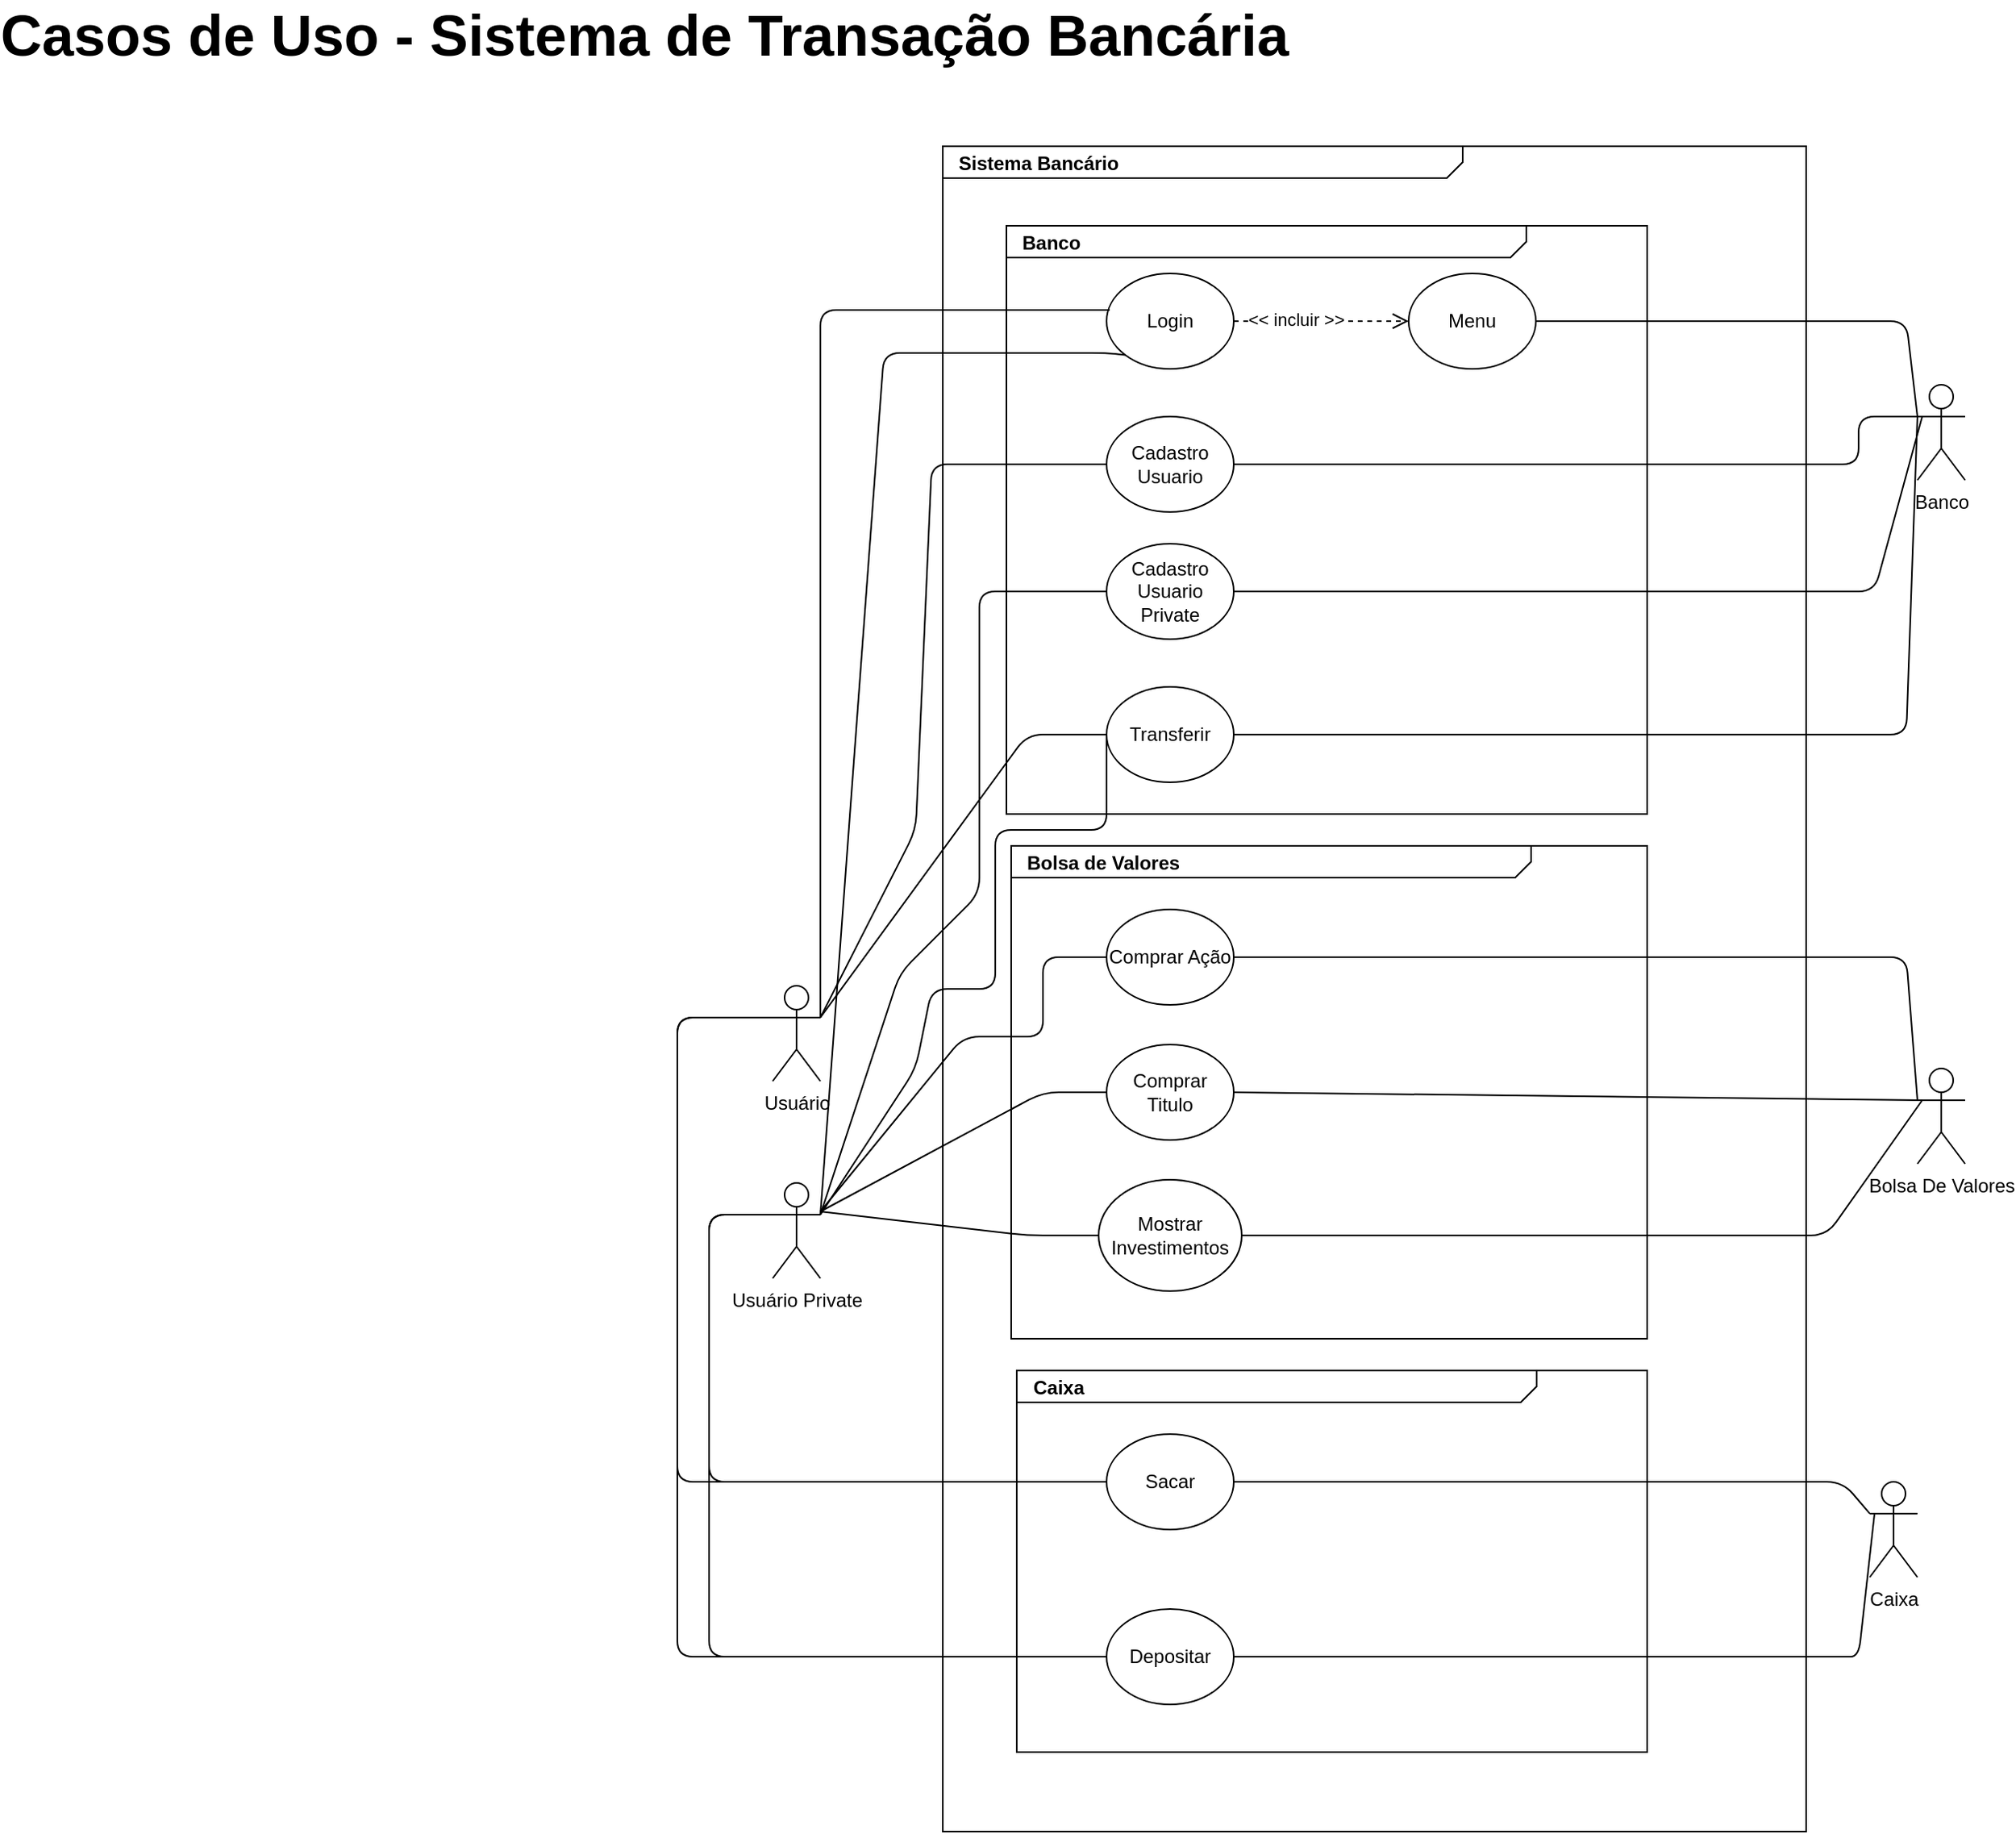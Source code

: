 <mxfile version="15.3.1" type="github">
  <diagram name="Page-1" id="929967ad-93f9-6ef4-fab6-5d389245f69c">
    <mxGraphModel dx="3075" dy="1023" grid="1" gridSize="10" guides="1" tooltips="1" connect="1" arrows="1" fold="1" page="1" pageScale="1.5" pageWidth="1169" pageHeight="827" background="none" math="0" shadow="0">
      <root>
        <mxCell id="0" style=";html=1;" />
        <mxCell id="1" style=";html=1;" parent="0" />
        <mxCell id="1672d66443f91eb5-1" value="&lt;p style=&quot;margin: 0px ; margin-top: 4px ; margin-left: 10px ; text-align: left&quot;&gt;&lt;b&gt;Sistema Bancário&lt;/b&gt;&lt;/p&gt;" style="html=1;strokeWidth=1;shape=mxgraph.sysml.package;html=1;overflow=fill;whiteSpace=wrap;fillColor=none;gradientColor=none;fontSize=12;align=center;labelX=327.64;" parent="1" vertex="1">
          <mxGeometry x="654" y="130" width="543" height="1060" as="geometry" />
        </mxCell>
        <mxCell id="1672d66443f91eb5-23" value="&lt;font style=&quot;font-size: 36px&quot;&gt;Casos de Uso - Sistema de Transação Bancária&lt;/font&gt;" style="text;strokeColor=none;fillColor=none;html=1;fontSize=24;fontStyle=1;verticalAlign=middle;align=center;" parent="1" vertex="1">
          <mxGeometry x="200" y="40" width="532" height="40" as="geometry" />
        </mxCell>
        <mxCell id="2hmCOtUNq05NUL4aMcLN-1" value="Usuário" style="shape=umlActor;verticalLabelPosition=bottom;verticalAlign=top;html=1;outlineConnect=0;" parent="1" vertex="1">
          <mxGeometry x="547" y="658" width="30" height="60" as="geometry" />
        </mxCell>
        <mxCell id="2hmCOtUNq05NUL4aMcLN-5" value="Usuário Private" style="shape=umlActor;verticalLabelPosition=bottom;verticalAlign=top;html=1;outlineConnect=0;" parent="1" vertex="1">
          <mxGeometry x="547" y="782" width="30" height="60" as="geometry" />
        </mxCell>
        <mxCell id="2hmCOtUNq05NUL4aMcLN-6" value="&lt;p style=&quot;margin: 0px ; margin-top: 4px ; margin-left: 10px ; text-align: left&quot;&gt;&lt;b&gt;Banco&lt;/b&gt;&lt;/p&gt;" style="html=1;strokeWidth=1;shape=mxgraph.sysml.package;html=1;overflow=fill;whiteSpace=wrap;fillColor=none;gradientColor=none;fontSize=12;align=center;labelX=327.64;" parent="1" vertex="1">
          <mxGeometry x="694" y="180" width="403" height="370" as="geometry" />
        </mxCell>
        <mxCell id="2hmCOtUNq05NUL4aMcLN-8" value="Banco" style="shape=umlActor;verticalLabelPosition=bottom;verticalAlign=top;html=1;outlineConnect=0;" parent="1" vertex="1">
          <mxGeometry x="1267" y="280" width="30" height="60" as="geometry" />
        </mxCell>
        <mxCell id="SdlN5ib0rhFDfH28gzih-3" value="&lt;p style=&quot;margin: 0px ; margin-top: 4px ; margin-left: 10px ; text-align: left&quot;&gt;&lt;b&gt;Bolsa de Valores&lt;/b&gt;&lt;/p&gt;" style="html=1;strokeWidth=1;shape=mxgraph.sysml.package;html=1;overflow=fill;whiteSpace=wrap;fillColor=none;gradientColor=none;fontSize=12;align=center;labelX=327.64;" vertex="1" parent="1">
          <mxGeometry x="697" y="570" width="400" height="310" as="geometry" />
        </mxCell>
        <mxCell id="SdlN5ib0rhFDfH28gzih-4" value="&lt;p style=&quot;margin: 0px ; margin-top: 4px ; margin-left: 10px ; text-align: left&quot;&gt;&lt;b&gt;Caixa&lt;/b&gt;&lt;/p&gt;" style="html=1;strokeWidth=1;shape=mxgraph.sysml.package;html=1;overflow=fill;whiteSpace=wrap;fillColor=none;gradientColor=none;fontSize=12;align=center;labelX=327.64;" vertex="1" parent="1">
          <mxGeometry x="700.5" y="900" width="396.5" height="240" as="geometry" />
        </mxCell>
        <mxCell id="SdlN5ib0rhFDfH28gzih-10" value="Bolsa De Valores" style="shape=umlActor;verticalLabelPosition=bottom;verticalAlign=top;html=1;outlineConnect=0;" vertex="1" parent="1">
          <mxGeometry x="1267" y="710" width="30" height="60" as="geometry" />
        </mxCell>
        <mxCell id="SdlN5ib0rhFDfH28gzih-14" value="Caixa" style="shape=umlActor;verticalLabelPosition=bottom;verticalAlign=top;html=1;outlineConnect=0;" vertex="1" parent="1">
          <mxGeometry x="1237" y="970" width="30" height="60" as="geometry" />
        </mxCell>
        <mxCell id="SdlN5ib0rhFDfH28gzih-15" value="Login" style="ellipse;whiteSpace=wrap;html=1;" vertex="1" parent="1">
          <mxGeometry x="757" y="210" width="80" height="60" as="geometry" />
        </mxCell>
        <mxCell id="SdlN5ib0rhFDfH28gzih-19" value="Menu" style="ellipse;whiteSpace=wrap;html=1;" vertex="1" parent="1">
          <mxGeometry x="947" y="210" width="80" height="60" as="geometry" />
        </mxCell>
        <mxCell id="SdlN5ib0rhFDfH28gzih-20" value="" style="endArrow=none;html=1;exitX=1;exitY=0.333;exitDx=0;exitDy=0;exitPerimeter=0;entryX=0.025;entryY=0.383;entryDx=0;entryDy=0;entryPerimeter=0;" edge="1" parent="1" source="2hmCOtUNq05NUL4aMcLN-1" target="SdlN5ib0rhFDfH28gzih-15">
          <mxGeometry width="50" height="50" relative="1" as="geometry">
            <mxPoint x="1317" y="660" as="sourcePoint" />
            <mxPoint x="1367" y="610" as="targetPoint" />
            <Array as="points">
              <mxPoint x="577" y="233" />
            </Array>
          </mxGeometry>
        </mxCell>
        <mxCell id="SdlN5ib0rhFDfH28gzih-21" value="" style="endArrow=none;html=1;exitX=1;exitY=0.333;exitDx=0;exitDy=0;exitPerimeter=0;entryX=0;entryY=1;entryDx=0;entryDy=0;" edge="1" parent="1" source="2hmCOtUNq05NUL4aMcLN-5" target="SdlN5ib0rhFDfH28gzih-15">
          <mxGeometry width="50" height="50" relative="1" as="geometry">
            <mxPoint x="1317" y="600" as="sourcePoint" />
            <mxPoint x="1367" y="550" as="targetPoint" />
            <Array as="points">
              <mxPoint x="617" y="260" />
              <mxPoint x="687" y="260" />
              <mxPoint x="757" y="260" />
            </Array>
          </mxGeometry>
        </mxCell>
        <mxCell id="SdlN5ib0rhFDfH28gzih-22" value="" style="html=1;verticalAlign=bottom;endArrow=open;dashed=1;endSize=8;exitX=1;exitY=0.5;exitDx=0;exitDy=0;entryX=0;entryY=0.5;entryDx=0;entryDy=0;" edge="1" parent="1" source="SdlN5ib0rhFDfH28gzih-15" target="SdlN5ib0rhFDfH28gzih-19">
          <mxGeometry relative="1" as="geometry">
            <mxPoint x="977" y="280" as="sourcePoint" />
            <mxPoint x="897" y="280" as="targetPoint" />
          </mxGeometry>
        </mxCell>
        <mxCell id="SdlN5ib0rhFDfH28gzih-23" value="&amp;lt;&amp;lt; incluir &amp;gt;&amp;gt;" style="edgeLabel;html=1;align=center;verticalAlign=middle;resizable=0;points=[];" vertex="1" connectable="0" parent="SdlN5ib0rhFDfH28gzih-22">
          <mxGeometry x="-0.3" y="1" relative="1" as="geometry">
            <mxPoint as="offset" />
          </mxGeometry>
        </mxCell>
        <mxCell id="SdlN5ib0rhFDfH28gzih-25" value="Cadastro Usuario" style="ellipse;whiteSpace=wrap;html=1;" vertex="1" parent="1">
          <mxGeometry x="757" y="300" width="80" height="60" as="geometry" />
        </mxCell>
        <mxCell id="SdlN5ib0rhFDfH28gzih-26" value="Cadastro Usuario&lt;br&gt;Private" style="ellipse;whiteSpace=wrap;html=1;" vertex="1" parent="1">
          <mxGeometry x="757" y="380" width="80" height="60" as="geometry" />
        </mxCell>
        <mxCell id="SdlN5ib0rhFDfH28gzih-28" value="" style="endArrow=none;html=1;exitX=1;exitY=0.333;exitDx=0;exitDy=0;exitPerimeter=0;entryX=0;entryY=0.5;entryDx=0;entryDy=0;" edge="1" parent="1" source="2hmCOtUNq05NUL4aMcLN-1" target="SdlN5ib0rhFDfH28gzih-25">
          <mxGeometry width="50" height="50" relative="1" as="geometry">
            <mxPoint x="1407" y="460" as="sourcePoint" />
            <mxPoint x="1457" y="410" as="targetPoint" />
            <Array as="points">
              <mxPoint x="637" y="560" />
              <mxPoint x="647" y="330" />
            </Array>
          </mxGeometry>
        </mxCell>
        <mxCell id="SdlN5ib0rhFDfH28gzih-29" value="" style="endArrow=none;html=1;exitX=1;exitY=0.333;exitDx=0;exitDy=0;exitPerimeter=0;entryX=0;entryY=0.5;entryDx=0;entryDy=0;" edge="1" parent="1" source="2hmCOtUNq05NUL4aMcLN-5" target="SdlN5ib0rhFDfH28gzih-26">
          <mxGeometry width="50" height="50" relative="1" as="geometry">
            <mxPoint x="1407" y="480" as="sourcePoint" />
            <mxPoint x="1457" y="430" as="targetPoint" />
            <Array as="points">
              <mxPoint x="627" y="650" />
              <mxPoint x="677" y="600" />
              <mxPoint x="677" y="410" />
            </Array>
          </mxGeometry>
        </mxCell>
        <mxCell id="SdlN5ib0rhFDfH28gzih-31" value="Transferir" style="ellipse;whiteSpace=wrap;html=1;" vertex="1" parent="1">
          <mxGeometry x="757" y="470" width="80" height="60" as="geometry" />
        </mxCell>
        <mxCell id="SdlN5ib0rhFDfH28gzih-32" value="" style="endArrow=none;html=1;exitX=1;exitY=0.333;exitDx=0;exitDy=0;exitPerimeter=0;entryX=0;entryY=0.5;entryDx=0;entryDy=0;" edge="1" parent="1" source="2hmCOtUNq05NUL4aMcLN-1" target="SdlN5ib0rhFDfH28gzih-31">
          <mxGeometry width="50" height="50" relative="1" as="geometry">
            <mxPoint x="1407" y="600" as="sourcePoint" />
            <mxPoint x="1457" y="550" as="targetPoint" />
            <Array as="points">
              <mxPoint x="707" y="500" />
            </Array>
          </mxGeometry>
        </mxCell>
        <mxCell id="SdlN5ib0rhFDfH28gzih-33" value="" style="endArrow=none;html=1;exitX=1;exitY=0.333;exitDx=0;exitDy=0;exitPerimeter=0;" edge="1" parent="1" source="2hmCOtUNq05NUL4aMcLN-5">
          <mxGeometry width="50" height="50" relative="1" as="geometry">
            <mxPoint x="597" y="640" as="sourcePoint" />
            <mxPoint x="757" y="500" as="targetPoint" />
            <Array as="points">
              <mxPoint x="637" y="710" />
              <mxPoint x="647" y="660" />
              <mxPoint x="687" y="660" />
              <mxPoint x="687" y="560" />
              <mxPoint x="757" y="560" />
            </Array>
          </mxGeometry>
        </mxCell>
        <mxCell id="SdlN5ib0rhFDfH28gzih-35" value="Comprar Ação" style="ellipse;whiteSpace=wrap;html=1;" vertex="1" parent="1">
          <mxGeometry x="757" y="610" width="80" height="60" as="geometry" />
        </mxCell>
        <mxCell id="SdlN5ib0rhFDfH28gzih-36" value="Comprar Titulo" style="ellipse;whiteSpace=wrap;html=1;" vertex="1" parent="1">
          <mxGeometry x="757" y="695" width="80" height="60" as="geometry" />
        </mxCell>
        <mxCell id="SdlN5ib0rhFDfH28gzih-37" value="Mostrar Investimentos" style="ellipse;whiteSpace=wrap;html=1;" vertex="1" parent="1">
          <mxGeometry x="752" y="780" width="90" height="70" as="geometry" />
        </mxCell>
        <mxCell id="SdlN5ib0rhFDfH28gzih-38" value="Sacar" style="ellipse;whiteSpace=wrap;html=1;" vertex="1" parent="1">
          <mxGeometry x="757" y="940" width="80" height="60" as="geometry" />
        </mxCell>
        <mxCell id="SdlN5ib0rhFDfH28gzih-39" value="Depositar" style="ellipse;whiteSpace=wrap;html=1;" vertex="1" parent="1">
          <mxGeometry x="757" y="1050" width="80" height="60" as="geometry" />
        </mxCell>
        <mxCell id="SdlN5ib0rhFDfH28gzih-42" value="" style="endArrow=none;html=1;entryX=0;entryY=0.5;entryDx=0;entryDy=0;" edge="1" parent="1" target="SdlN5ib0rhFDfH28gzih-35">
          <mxGeometry width="50" height="50" relative="1" as="geometry">
            <mxPoint x="577" y="800" as="sourcePoint" />
            <mxPoint x="1457" y="640" as="targetPoint" />
            <Array as="points">
              <mxPoint x="667" y="690" />
              <mxPoint x="717" y="690" />
              <mxPoint x="717" y="640" />
            </Array>
          </mxGeometry>
        </mxCell>
        <mxCell id="SdlN5ib0rhFDfH28gzih-43" value="" style="endArrow=none;html=1;entryX=0;entryY=0.5;entryDx=0;entryDy=0;" edge="1" parent="1" target="SdlN5ib0rhFDfH28gzih-36">
          <mxGeometry width="50" height="50" relative="1" as="geometry">
            <mxPoint x="577" y="800" as="sourcePoint" />
            <mxPoint x="1457" y="640" as="targetPoint" />
            <Array as="points">
              <mxPoint x="717" y="725" />
            </Array>
          </mxGeometry>
        </mxCell>
        <mxCell id="SdlN5ib0rhFDfH28gzih-44" value="" style="endArrow=none;html=1;entryX=0;entryY=0.5;entryDx=0;entryDy=0;" edge="1" parent="1" target="SdlN5ib0rhFDfH28gzih-37">
          <mxGeometry width="50" height="50" relative="1" as="geometry">
            <mxPoint x="577" y="800" as="sourcePoint" />
            <mxPoint x="1457" y="750" as="targetPoint" />
            <Array as="points">
              <mxPoint x="707" y="815" />
            </Array>
          </mxGeometry>
        </mxCell>
        <mxCell id="SdlN5ib0rhFDfH28gzih-45" value="" style="endArrow=none;html=1;exitX=0;exitY=0.333;exitDx=0;exitDy=0;exitPerimeter=0;entryX=0;entryY=0.5;entryDx=0;entryDy=0;" edge="1" parent="1" source="2hmCOtUNq05NUL4aMcLN-1" target="SdlN5ib0rhFDfH28gzih-38">
          <mxGeometry width="50" height="50" relative="1" as="geometry">
            <mxPoint x="1407" y="920" as="sourcePoint" />
            <mxPoint x="1457" y="870" as="targetPoint" />
            <Array as="points">
              <mxPoint x="487" y="678" />
              <mxPoint x="487" y="970" />
            </Array>
          </mxGeometry>
        </mxCell>
        <mxCell id="SdlN5ib0rhFDfH28gzih-46" value="" style="endArrow=none;html=1;entryX=0;entryY=0.333;entryDx=0;entryDy=0;entryPerimeter=0;exitX=0;exitY=0.5;exitDx=0;exitDy=0;" edge="1" parent="1" source="SdlN5ib0rhFDfH28gzih-39" target="2hmCOtUNq05NUL4aMcLN-1">
          <mxGeometry width="50" height="50" relative="1" as="geometry">
            <mxPoint x="1407" y="920" as="sourcePoint" />
            <mxPoint x="1457" y="870" as="targetPoint" />
            <Array as="points">
              <mxPoint x="487" y="1080" />
              <mxPoint x="487" y="678" />
            </Array>
          </mxGeometry>
        </mxCell>
        <mxCell id="SdlN5ib0rhFDfH28gzih-47" value="" style="endArrow=none;html=1;entryX=0;entryY=0.333;entryDx=0;entryDy=0;entryPerimeter=0;exitX=0;exitY=0.5;exitDx=0;exitDy=0;" edge="1" parent="1" source="SdlN5ib0rhFDfH28gzih-38" target="2hmCOtUNq05NUL4aMcLN-5">
          <mxGeometry width="50" height="50" relative="1" as="geometry">
            <mxPoint x="1407" y="920" as="sourcePoint" />
            <mxPoint x="1457" y="870" as="targetPoint" />
            <Array as="points">
              <mxPoint x="507" y="970" />
              <mxPoint x="507" y="802" />
            </Array>
          </mxGeometry>
        </mxCell>
        <mxCell id="SdlN5ib0rhFDfH28gzih-48" value="" style="endArrow=none;html=1;entryX=0;entryY=0.5;entryDx=0;entryDy=0;exitX=0;exitY=0.333;exitDx=0;exitDy=0;exitPerimeter=0;" edge="1" parent="1" source="2hmCOtUNq05NUL4aMcLN-5" target="SdlN5ib0rhFDfH28gzih-39">
          <mxGeometry width="50" height="50" relative="1" as="geometry">
            <mxPoint x="1407" y="920" as="sourcePoint" />
            <mxPoint x="1457" y="870" as="targetPoint" />
            <Array as="points">
              <mxPoint x="507" y="802" />
              <mxPoint x="507" y="1080" />
            </Array>
          </mxGeometry>
        </mxCell>
        <mxCell id="SdlN5ib0rhFDfH28gzih-52" value="" style="endArrow=none;html=1;entryX=1;entryY=0.5;entryDx=0;entryDy=0;" edge="1" parent="1" target="SdlN5ib0rhFDfH28gzih-19">
          <mxGeometry width="50" height="50" relative="1" as="geometry">
            <mxPoint x="1267" y="300" as="sourcePoint" />
            <mxPoint x="990" y="480" as="targetPoint" />
            <Array as="points">
              <mxPoint x="1260" y="240" />
            </Array>
          </mxGeometry>
        </mxCell>
        <mxCell id="SdlN5ib0rhFDfH28gzih-54" value="" style="endArrow=none;html=1;entryX=1;entryY=0.5;entryDx=0;entryDy=0;" edge="1" parent="1" target="SdlN5ib0rhFDfH28gzih-25">
          <mxGeometry width="50" height="50" relative="1" as="geometry">
            <mxPoint x="1270" y="300" as="sourcePoint" />
            <mxPoint x="990" y="480" as="targetPoint" />
            <Array as="points">
              <mxPoint x="1230" y="300" />
              <mxPoint x="1230" y="330" />
              <mxPoint x="1130" y="330" />
            </Array>
          </mxGeometry>
        </mxCell>
        <mxCell id="SdlN5ib0rhFDfH28gzih-55" value="" style="endArrow=none;html=1;entryX=1;entryY=0.5;entryDx=0;entryDy=0;" edge="1" parent="1" target="SdlN5ib0rhFDfH28gzih-26">
          <mxGeometry width="50" height="50" relative="1" as="geometry">
            <mxPoint x="1270" y="300" as="sourcePoint" />
            <mxPoint x="990" y="480" as="targetPoint" />
            <Array as="points">
              <mxPoint x="1240" y="410" />
              <mxPoint x="1220" y="410" />
            </Array>
          </mxGeometry>
        </mxCell>
        <mxCell id="SdlN5ib0rhFDfH28gzih-56" value="" style="endArrow=none;html=1;exitX=1;exitY=0.5;exitDx=0;exitDy=0;entryX=0;entryY=0.333;entryDx=0;entryDy=0;entryPerimeter=0;" edge="1" parent="1" source="SdlN5ib0rhFDfH28gzih-31" target="2hmCOtUNq05NUL4aMcLN-8">
          <mxGeometry width="50" height="50" relative="1" as="geometry">
            <mxPoint x="940" y="530" as="sourcePoint" />
            <mxPoint x="990" y="480" as="targetPoint" />
            <Array as="points">
              <mxPoint x="1260" y="500" />
            </Array>
          </mxGeometry>
        </mxCell>
        <mxCell id="SdlN5ib0rhFDfH28gzih-57" value="" style="endArrow=none;html=1;entryX=1;entryY=0.5;entryDx=0;entryDy=0;exitX=0;exitY=0.333;exitDx=0;exitDy=0;exitPerimeter=0;" edge="1" parent="1" source="SdlN5ib0rhFDfH28gzih-10" target="SdlN5ib0rhFDfH28gzih-35">
          <mxGeometry width="50" height="50" relative="1" as="geometry">
            <mxPoint x="940" y="1040" as="sourcePoint" />
            <mxPoint x="990" y="990" as="targetPoint" />
            <Array as="points">
              <mxPoint x="1260" y="640" />
              <mxPoint x="1140" y="640" />
            </Array>
          </mxGeometry>
        </mxCell>
        <mxCell id="SdlN5ib0rhFDfH28gzih-58" value="" style="endArrow=none;html=1;exitX=1;exitY=0.5;exitDx=0;exitDy=0;" edge="1" parent="1" source="SdlN5ib0rhFDfH28gzih-36">
          <mxGeometry width="50" height="50" relative="1" as="geometry">
            <mxPoint x="940" y="780" as="sourcePoint" />
            <mxPoint x="1270" y="730" as="targetPoint" />
          </mxGeometry>
        </mxCell>
        <mxCell id="SdlN5ib0rhFDfH28gzih-59" value="" style="endArrow=none;html=1;exitX=1;exitY=0.5;exitDx=0;exitDy=0;" edge="1" parent="1" source="SdlN5ib0rhFDfH28gzih-37">
          <mxGeometry width="50" height="50" relative="1" as="geometry">
            <mxPoint x="940" y="780" as="sourcePoint" />
            <mxPoint x="1270" y="730" as="targetPoint" />
            <Array as="points">
              <mxPoint x="1210" y="815" />
            </Array>
          </mxGeometry>
        </mxCell>
        <mxCell id="SdlN5ib0rhFDfH28gzih-60" value="" style="endArrow=none;html=1;exitX=1;exitY=0.5;exitDx=0;exitDy=0;entryX=0;entryY=0.333;entryDx=0;entryDy=0;entryPerimeter=0;" edge="1" parent="1" source="SdlN5ib0rhFDfH28gzih-38" target="SdlN5ib0rhFDfH28gzih-14">
          <mxGeometry width="50" height="50" relative="1" as="geometry">
            <mxPoint x="940" y="940" as="sourcePoint" />
            <mxPoint x="990" y="890" as="targetPoint" />
            <Array as="points">
              <mxPoint x="1220" y="970" />
            </Array>
          </mxGeometry>
        </mxCell>
        <mxCell id="SdlN5ib0rhFDfH28gzih-61" value="" style="endArrow=none;html=1;exitX=1;exitY=0.5;exitDx=0;exitDy=0;" edge="1" parent="1" source="SdlN5ib0rhFDfH28gzih-39">
          <mxGeometry width="50" height="50" relative="1" as="geometry">
            <mxPoint x="940" y="940" as="sourcePoint" />
            <mxPoint x="1240" y="990" as="targetPoint" />
            <Array as="points">
              <mxPoint x="1160" y="1080" />
              <mxPoint x="1210" y="1080" />
              <mxPoint x="1230" y="1080" />
            </Array>
          </mxGeometry>
        </mxCell>
      </root>
    </mxGraphModel>
  </diagram>
</mxfile>

